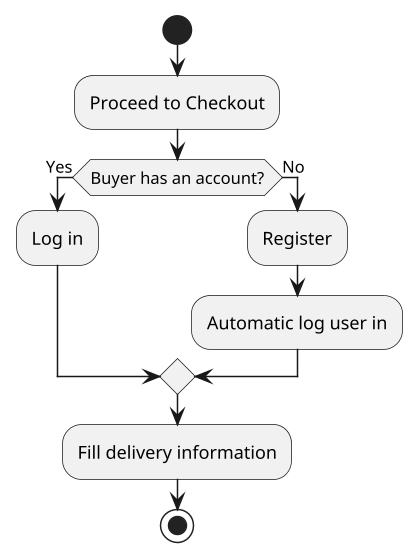 @startuml
scale 1.5
start
:Proceed to Checkout;
if (Buyer has an account?) then (Yes)
	:Log in;
else (No)
	:Register;
	:Automatic log user in;
endif
:Fill delivery information;
stop
@enduml
